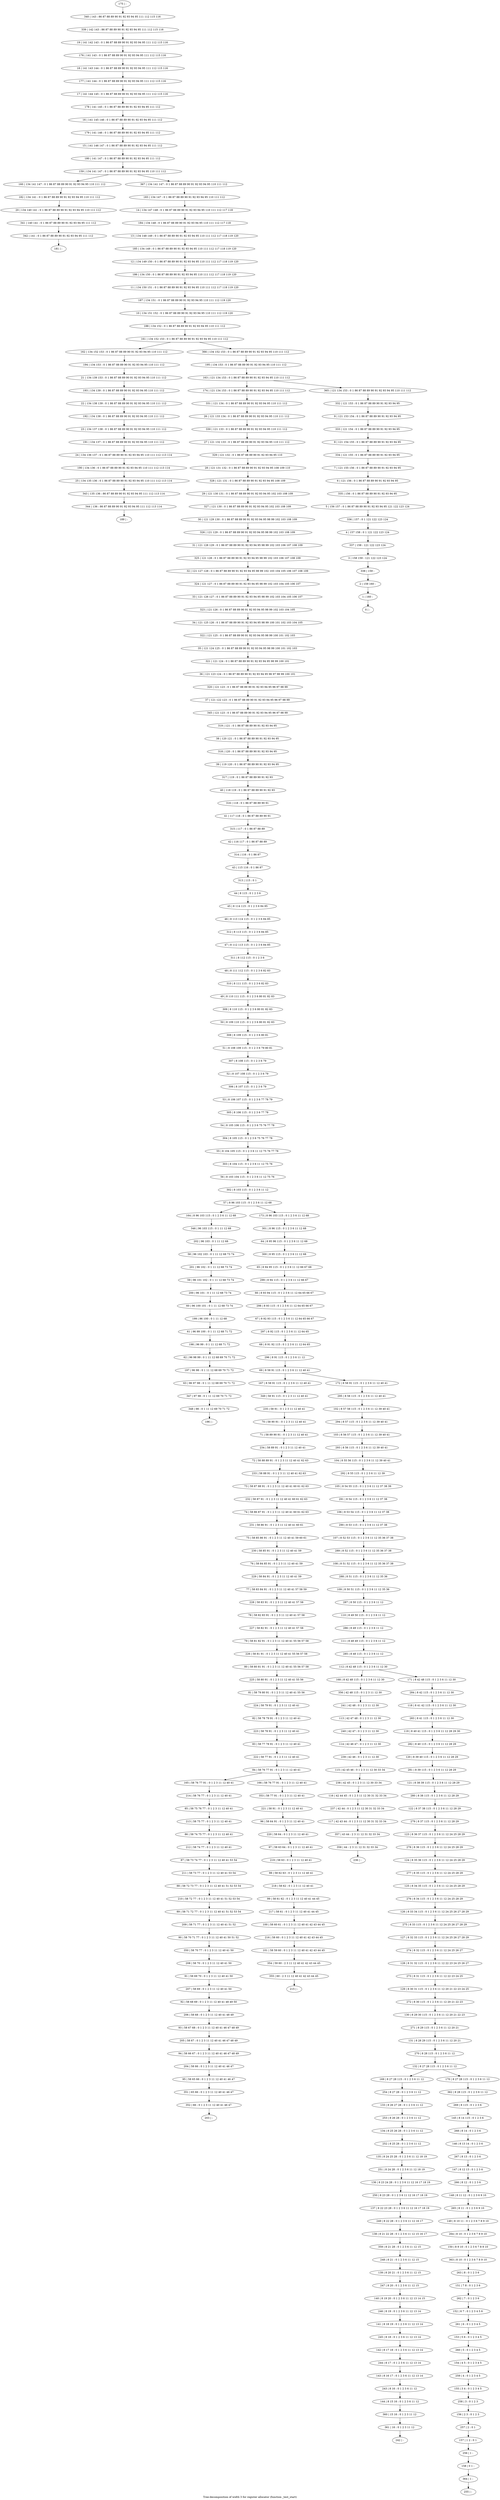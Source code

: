 digraph G {
graph [label="Tree-decomposition of width 3 for register allocator (function _test_start)"]
0[label="0 | : "];
1[label="1 | 160 : "];
2[label="2 | 159 160 : "];
3[label="3 | 158 159 : 121 122 123 124 "];
4[label="4 | 157 158 : 0 1 121 122 123 124 "];
5[label="5 | 156 157 : 0 1 86 87 88 89 90 91 92 93 94 95 121 122 123 124 "];
6[label="6 | 121 156 : 0 1 86 87 88 89 90 91 92 93 94 95 "];
7[label="7 | 121 155 156 : 0 1 86 87 88 89 90 91 92 93 94 95 "];
8[label="8 | 121 154 155 : 0 1 86 87 88 89 90 91 92 93 94 95 "];
9[label="9 | 121 153 154 : 0 1 86 87 88 89 90 91 92 93 94 95 "];
10[label="10 | 134 151 152 : 0 1 86 87 88 89 90 91 92 93 94 95 110 111 112 119 120 "];
11[label="11 | 134 150 151 : 0 1 86 87 88 89 90 91 92 93 94 95 110 111 112 117 118 119 120 "];
12[label="12 | 134 149 150 : 0 1 86 87 88 89 90 91 92 93 94 95 110 111 112 117 118 119 120 "];
13[label="13 | 134 148 149 : 0 1 86 87 88 89 90 91 92 93 94 95 110 111 112 117 118 119 120 "];
14[label="14 | 134 147 148 : 0 1 86 87 88 89 90 91 92 93 94 95 110 111 112 117 118 "];
15[label="15 | 141 146 147 : 0 1 86 87 88 89 90 91 92 93 94 95 111 112 "];
16[label="16 | 141 145 146 : 0 1 86 87 88 89 90 91 92 93 94 95 111 112 "];
17[label="17 | 141 144 145 : 0 1 86 87 88 89 90 91 92 93 94 95 111 112 115 116 "];
18[label="18 | 141 143 144 : 0 1 86 87 88 89 90 91 92 93 94 95 111 112 115 116 "];
19[label="19 | 141 142 143 : 0 1 86 87 88 89 90 91 92 93 94 95 111 112 115 116 "];
20[label="20 | 134 140 141 : 0 1 86 87 88 89 90 91 92 93 94 95 110 111 112 "];
21[label="21 | 134 139 153 : 0 1 86 87 88 89 90 91 92 93 94 95 110 111 112 "];
22[label="22 | 134 138 139 : 0 1 86 87 88 89 90 91 92 93 94 95 110 111 112 "];
23[label="23 | 134 137 138 : 0 1 86 87 88 89 90 91 92 93 94 95 110 111 112 "];
24[label="24 | 134 136 137 : 0 1 86 87 88 89 90 91 92 93 94 95 110 111 112 113 114 "];
25[label="25 | 134 135 136 : 0 1 86 87 88 89 90 91 92 93 94 95 110 111 112 113 114 "];
26[label="26 | 121 133 134 : 0 1 86 87 88 89 90 91 92 93 94 95 110 111 112 "];
27[label="27 | 121 132 133 : 0 1 86 87 88 89 90 91 92 93 94 95 110 111 112 "];
28[label="28 | 121 131 132 : 0 1 86 87 88 89 90 91 92 93 94 95 108 109 110 "];
29[label="29 | 121 130 131 : 0 1 86 87 88 89 90 91 92 93 94 95 102 103 108 109 "];
30[label="30 | 121 129 130 : 0 1 86 87 88 89 90 91 92 93 94 95 98 99 102 103 108 109 "];
31[label="31 | 121 128 129 : 0 1 86 87 88 89 90 91 92 93 94 95 98 99 102 103 106 107 108 109 "];
32[label="32 | 121 127 128 : 0 1 86 87 88 89 90 91 92 93 94 95 98 99 102 103 104 105 106 107 108 109 "];
33[label="33 | 121 126 127 : 0 1 86 87 88 89 90 91 92 93 94 95 98 99 102 103 104 105 106 107 "];
34[label="34 | 121 125 126 : 0 1 86 87 88 89 90 91 92 93 94 95 98 99 100 101 102 103 104 105 "];
35[label="35 | 121 124 125 : 0 1 86 87 88 89 90 91 92 93 94 95 98 99 100 101 102 103 "];
36[label="36 | 121 123 124 : 0 1 86 87 88 89 90 91 92 93 94 95 96 97 98 99 100 101 "];
37[label="37 | 121 122 123 : 0 1 86 87 88 89 90 91 92 93 94 95 96 97 98 99 "];
38[label="38 | 120 121 : 0 1 86 87 88 89 90 91 92 93 94 95 "];
39[label="39 | 119 120 : 0 1 86 87 88 89 90 91 92 93 94 95 "];
40[label="40 | 118 119 : 0 1 86 87 88 89 90 91 92 93 "];
41[label="41 | 117 118 : 0 1 86 87 88 89 90 91 "];
42[label="42 | 116 117 : 0 1 86 87 88 89 "];
43[label="43 | 115 116 : 0 1 86 87 "];
44[label="44 | 8 115 : 0 1 2 3 6 "];
45[label="45 | 8 114 115 : 0 1 2 3 6 84 85 "];
46[label="46 | 8 113 114 115 : 0 1 2 3 6 84 85 "];
47[label="47 | 8 112 113 115 : 0 1 2 3 6 84 85 "];
48[label="48 | 8 111 112 115 : 0 1 2 3 6 82 83 "];
49[label="49 | 8 110 111 115 : 0 1 2 3 6 80 81 82 83 "];
50[label="50 | 8 109 110 115 : 0 1 2 3 6 80 81 82 83 "];
51[label="51 | 8 108 109 115 : 0 1 2 3 6 79 80 81 "];
52[label="52 | 8 107 108 115 : 0 1 2 3 6 79 "];
53[label="53 | 8 106 107 115 : 0 1 2 3 6 77 78 79 "];
54[label="54 | 8 105 106 115 : 0 1 2 3 6 75 76 77 78 "];
55[label="55 | 8 104 105 115 : 0 1 2 3 6 11 12 75 76 77 78 "];
56[label="56 | 8 103 104 115 : 0 1 2 3 6 11 12 75 76 "];
57[label="57 | 8 96 103 115 : 0 1 2 3 6 11 12 68 "];
58[label="58 | 96 102 103 : 0 1 11 12 68 73 74 "];
59[label="59 | 96 101 102 : 0 1 11 12 68 73 74 "];
60[label="60 | 96 100 101 : 0 1 11 12 68 73 74 "];
61[label="61 | 96 99 100 : 0 1 11 12 68 71 72 "];
62[label="62 | 96 98 99 : 0 1 11 12 68 69 70 71 72 "];
63[label="63 | 96 97 98 : 0 1 11 12 68 69 70 71 72 "];
64[label="64 | 8 95 96 115 : 0 1 2 3 6 11 12 68 "];
65[label="65 | 8 94 95 115 : 0 1 2 3 6 11 12 66 67 68 "];
66[label="66 | 8 93 94 115 : 0 1 2 3 6 11 12 64 65 66 67 "];
67[label="67 | 8 92 93 115 : 0 1 2 3 6 11 12 64 65 66 67 "];
68[label="68 | 8 91 92 115 : 0 1 2 3 6 11 12 64 65 "];
69[label="69 | 8 58 91 115 : 0 1 2 3 6 11 12 40 41 "];
70[label="70 | 58 90 91 : 0 1 2 3 11 12 40 41 "];
71[label="71 | 58 89 90 91 : 0 1 2 3 11 12 40 41 "];
72[label="72 | 58 88 89 91 : 0 1 2 3 11 12 40 41 62 63 "];
73[label="73 | 58 87 88 91 : 0 1 2 3 11 12 40 41 60 61 62 63 "];
74[label="74 | 58 86 87 91 : 0 1 2 3 11 12 40 41 60 61 62 63 "];
75[label="75 | 58 85 86 91 : 0 1 2 3 11 12 40 41 59 60 61 "];
76[label="76 | 58 84 85 91 : 0 1 2 3 11 12 40 41 59 "];
77[label="77 | 58 83 84 91 : 0 1 2 3 11 12 40 41 57 58 59 "];
78[label="78 | 58 82 83 91 : 0 1 2 3 11 12 40 41 57 58 "];
79[label="79 | 58 81 82 91 : 0 1 2 3 11 12 40 41 55 56 57 58 "];
80[label="80 | 58 80 81 91 : 0 1 2 3 11 12 40 41 55 56 57 58 "];
81[label="81 | 58 79 80 91 : 0 1 2 3 11 12 40 41 55 56 "];
82[label="82 | 58 78 79 91 : 0 1 2 3 11 12 40 41 "];
83[label="83 | 58 77 78 91 : 0 1 2 3 11 12 40 41 "];
84[label="84 | 58 76 77 91 : 0 1 2 3 11 12 40 41 "];
85[label="85 | 58 75 76 77 : 0 1 2 3 11 12 40 41 "];
86[label="86 | 58 74 75 77 : 0 1 2 3 11 12 40 41 "];
87[label="87 | 58 73 74 77 : 0 1 2 3 11 12 40 41 53 54 "];
88[label="88 | 58 72 73 77 : 0 1 2 3 11 12 40 41 51 52 53 54 "];
89[label="89 | 58 71 72 77 : 0 1 2 3 11 12 40 41 51 52 53 54 "];
90[label="90 | 58 70 71 77 : 0 1 2 3 11 12 40 41 50 51 52 "];
91[label="91 | 58 69 70 : 0 1 2 3 11 12 40 41 50 "];
92[label="92 | 58 68 69 : 0 1 2 3 11 12 40 41 48 49 50 "];
93[label="93 | 58 67 68 : 0 1 2 3 11 12 40 41 46 47 48 49 "];
94[label="94 | 58 66 67 : 0 1 2 3 11 12 40 41 46 47 48 49 "];
95[label="95 | 58 65 66 : 0 1 2 3 11 12 40 41 46 47 "];
96[label="96 | 58 64 91 : 0 1 2 3 11 12 40 41 "];
97[label="97 | 58 63 64 : 0 1 2 3 11 12 40 41 "];
98[label="98 | 58 62 63 : 0 1 2 3 11 12 40 41 "];
99[label="99 | 58 61 62 : 0 1 2 3 11 12 40 41 44 45 "];
100[label="100 | 58 60 61 : 0 1 2 3 11 12 40 41 42 43 44 45 "];
101[label="101 | 58 59 60 : 0 1 2 3 11 12 40 41 42 43 44 45 "];
102[label="102 | 8 57 58 115 : 0 1 2 3 6 11 12 39 40 41 "];
103[label="103 | 8 56 57 115 : 0 1 2 3 6 11 12 39 40 41 "];
104[label="104 | 8 55 56 115 : 0 1 2 3 6 11 12 39 40 41 "];
105[label="105 | 8 54 55 115 : 0 1 2 3 6 11 12 37 38 39 "];
106[label="106 | 8 53 54 115 : 0 1 2 3 6 11 12 37 38 "];
107[label="107 | 8 52 53 115 : 0 1 2 3 6 11 12 35 36 37 38 "];
108[label="108 | 8 51 52 115 : 0 1 2 3 6 11 12 35 36 37 38 "];
109[label="109 | 8 50 51 115 : 0 1 2 3 6 11 12 35 36 "];
110[label="110 | 8 49 50 115 : 0 1 2 3 6 11 12 "];
111[label="111 | 8 48 49 115 : 0 1 2 3 6 11 12 "];
112[label="112 | 8 42 48 115 : 0 1 2 3 6 11 12 30 "];
113[label="113 | 42 47 48 : 0 1 2 3 11 12 30 "];
114[label="114 | 42 46 47 : 0 1 2 3 11 12 30 "];
115[label="115 | 42 45 46 : 0 1 2 3 11 12 30 33 34 "];
116[label="116 | 42 44 45 : 0 1 2 3 11 12 30 31 32 33 34 "];
117[label="117 | 42 43 44 : 0 1 2 3 11 12 30 31 32 33 34 "];
118[label="118 | 8 41 42 115 : 0 1 2 3 6 11 12 30 "];
119[label="119 | 8 40 41 115 : 0 1 2 3 6 11 12 28 29 30 "];
120[label="120 | 8 39 40 115 : 0 1 2 3 6 11 12 28 29 "];
121[label="121 | 8 38 39 115 : 0 1 2 3 6 11 12 28 29 "];
122[label="122 | 8 37 38 115 : 0 1 2 3 6 11 12 28 29 "];
123[label="123 | 8 36 37 115 : 0 1 2 3 6 11 12 24 25 28 29 "];
124[label="124 | 8 35 36 115 : 0 1 2 3 6 11 12 24 25 28 29 "];
125[label="125 | 8 34 35 115 : 0 1 2 3 6 11 12 24 25 28 29 "];
126[label="126 | 8 33 34 115 : 0 1 2 3 6 11 12 24 25 26 27 28 29 "];
127[label="127 | 8 32 33 115 : 0 1 2 3 6 11 12 24 25 26 27 28 29 "];
128[label="128 | 8 31 32 115 : 0 1 2 3 6 11 12 22 23 24 25 26 27 "];
129[label="129 | 8 30 31 115 : 0 1 2 3 6 11 12 20 21 22 23 24 25 "];
130[label="130 | 8 29 30 115 : 0 1 2 3 6 11 12 20 21 22 23 "];
131[label="131 | 8 28 29 115 : 0 1 2 3 6 11 12 20 21 "];
132[label="132 | 8 27 28 115 : 0 1 2 3 6 11 12 "];
133[label="133 | 8 26 27 28 : 0 1 2 3 6 11 12 "];
134[label="134 | 8 25 26 28 : 0 1 2 3 6 11 12 "];
135[label="135 | 8 24 25 28 : 0 1 2 3 6 11 12 18 19 "];
136[label="136 | 8 23 24 28 : 0 1 2 3 6 11 12 16 17 18 19 "];
137[label="137 | 8 22 23 28 : 0 1 2 3 6 11 12 16 17 18 19 "];
138[label="138 | 8 21 22 28 : 0 1 2 3 6 11 12 15 16 17 "];
139[label="139 | 8 20 21 : 0 1 2 3 6 11 12 15 "];
140[label="140 | 8 19 20 : 0 1 2 3 6 11 12 13 14 15 "];
141[label="141 | 8 18 19 : 0 1 2 3 6 11 12 13 14 "];
142[label="142 | 8 17 18 : 0 1 2 3 6 11 12 13 14 "];
143[label="143 | 8 16 17 : 0 1 2 3 6 11 12 13 14 "];
144[label="144 | 8 15 16 : 0 1 2 3 6 11 12 "];
145[label="145 | 8 14 115 : 0 1 2 3 6 "];
146[label="146 | 8 13 14 : 0 1 2 3 6 "];
147[label="147 | 8 12 13 : 0 1 2 3 6 "];
148[label="148 | 8 11 12 : 0 1 2 3 6 9 10 "];
149[label="149 | 8 10 11 : 0 1 2 3 6 7 8 9 10 "];
150[label="150 | 8 9 10 : 0 1 2 3 6 7 8 9 10 "];
151[label="151 | 7 8 : 0 1 2 3 6 "];
152[label="152 | 6 7 : 0 1 2 3 4 5 6 "];
153[label="153 | 5 6 : 0 1 2 3 4 5 "];
154[label="154 | 4 5 : 0 1 2 3 4 5 "];
155[label="155 | 3 4 : 0 1 2 3 4 5 "];
156[label="156 | 2 3 : 0 1 2 3 "];
157[label="157 | 1 2 : 0 1 "];
158[label="158 | 0 1 : "];
159[label="159 | 134 141 147 : 0 1 86 87 88 89 90 91 92 93 94 95 110 111 112 "];
160[label="160 | 134 141 147 : 0 1 86 87 88 89 90 91 92 93 94 95 110 111 112 "];
161[label="161 | 134 152 153 : 0 1 86 87 88 89 90 91 92 93 94 95 110 111 112 "];
162[label="162 | 134 152 153 : 0 1 86 87 88 89 90 91 92 93 94 95 110 111 112 "];
163[label="163 | 121 134 153 : 0 1 86 87 88 89 90 91 92 93 94 95 110 111 112 "];
164[label="164 | 8 96 103 115 : 0 1 2 3 6 11 12 68 "];
165[label="165 | 58 76 77 91 : 0 1 2 3 11 12 40 41 "];
166[label="166 | 58 76 77 91 : 0 1 2 3 11 12 40 41 "];
167[label="167 | 8 58 91 115 : 0 1 2 3 6 11 12 40 41 "];
168[label="168 | 8 42 48 115 : 0 1 2 3 6 11 12 30 "];
169[label="169 | 8 27 28 115 : 0 1 2 3 6 11 12 "];
170[label="170 | 8 27 28 115 : 0 1 2 3 6 11 12 "];
171[label="171 | 8 42 48 115 : 0 1 2 3 6 11 12 30 "];
172[label="172 | 8 58 91 115 : 0 1 2 3 6 11 12 40 41 "];
173[label="173 | 8 96 103 115 : 0 1 2 3 6 11 12 68 "];
174[label="174 | 121 134 153 : 0 1 86 87 88 89 90 91 92 93 94 95 110 111 112 "];
175[label="175 | : "];
176[label="176 | 141 143 : 0 1 86 87 88 89 90 91 92 93 94 95 111 112 115 116 "];
177[label="177 | 141 144 : 0 1 86 87 88 89 90 91 92 93 94 95 111 112 115 116 "];
178[label="178 | 141 145 : 0 1 86 87 88 89 90 91 92 93 94 95 111 112 "];
179[label="179 | 141 146 : 0 1 86 87 88 89 90 91 92 93 94 95 111 112 "];
180[label="180 | 141 147 : 0 1 86 87 88 89 90 91 92 93 94 95 111 112 "];
181[label="181 | : "];
182[label="182 | 134 141 : 0 1 86 87 88 89 90 91 92 93 94 95 110 111 112 "];
183[label="183 | 134 147 : 0 1 86 87 88 89 90 91 92 93 94 95 110 111 112 "];
184[label="184 | 134 148 : 0 1 86 87 88 89 90 91 92 93 94 95 110 111 112 117 118 "];
185[label="185 | 134 149 : 0 1 86 87 88 89 90 91 92 93 94 95 110 111 112 117 118 119 120 "];
186[label="186 | 134 150 : 0 1 86 87 88 89 90 91 92 93 94 95 110 111 112 117 118 119 120 "];
187[label="187 | 134 151 : 0 1 86 87 88 89 90 91 92 93 94 95 110 111 112 119 120 "];
188[label="188 | 134 152 : 0 1 86 87 88 89 90 91 92 93 94 95 110 111 112 "];
189[label="189 | : "];
190[label="190 | 134 136 : 0 1 86 87 88 89 90 91 92 93 94 95 110 111 112 113 114 "];
191[label="191 | 134 137 : 0 1 86 87 88 89 90 91 92 93 94 95 110 111 112 "];
192[label="192 | 134 138 : 0 1 86 87 88 89 90 91 92 93 94 95 110 111 112 "];
193[label="193 | 134 139 : 0 1 86 87 88 89 90 91 92 93 94 95 110 111 112 "];
194[label="194 | 134 153 : 0 1 86 87 88 89 90 91 92 93 94 95 110 111 112 "];
195[label="195 | 134 153 : 0 1 86 87 88 89 90 91 92 93 94 95 110 111 112 "];
196[label="196 | : "];
197[label="197 | 96 98 : 0 1 11 12 68 69 70 71 72 "];
198[label="198 | 96 99 : 0 1 11 12 68 71 72 "];
199[label="199 | 96 100 : 0 1 11 12 68 "];
200[label="200 | 96 101 : 0 1 11 12 68 73 74 "];
201[label="201 | 96 102 : 0 1 11 12 68 73 74 "];
202[label="202 | 96 103 : 0 1 11 12 68 "];
203[label="203 | : "];
204[label="204 | 58 66 : 0 1 2 3 11 12 40 41 46 47 "];
205[label="205 | 58 67 : 0 1 2 3 11 12 40 41 46 47 48 49 "];
206[label="206 | 58 68 : 0 1 2 3 11 12 40 41 48 49 "];
207[label="207 | 58 69 : 0 1 2 3 11 12 40 41 50 "];
208[label="208 | 58 70 : 0 1 2 3 11 12 40 41 50 "];
209[label="209 | 58 71 77 : 0 1 2 3 11 12 40 41 51 52 "];
210[label="210 | 58 72 77 : 0 1 2 3 11 12 40 41 51 52 53 54 "];
211[label="211 | 58 73 77 : 0 1 2 3 11 12 40 41 53 54 "];
212[label="212 | 58 74 77 : 0 1 2 3 11 12 40 41 "];
213[label="213 | 58 75 77 : 0 1 2 3 11 12 40 41 "];
214[label="214 | 58 76 77 : 0 1 2 3 11 12 40 41 "];
215[label="215 | : "];
216[label="216 | 58 60 : 0 1 2 3 11 12 40 41 42 43 44 45 "];
217[label="217 | 58 61 : 0 1 2 3 11 12 40 41 44 45 "];
218[label="218 | 58 62 : 0 1 2 3 11 12 40 41 "];
219[label="219 | 58 63 : 0 1 2 3 11 12 40 41 "];
220[label="220 | 58 64 : 0 1 2 3 11 12 40 41 "];
221[label="221 | 58 91 : 0 1 2 3 11 12 40 41 "];
222[label="222 | 58 77 91 : 0 1 2 3 11 12 40 41 "];
223[label="223 | 58 78 91 : 0 1 2 3 11 12 40 41 "];
224[label="224 | 58 79 91 : 0 1 2 3 11 12 40 41 "];
225[label="225 | 58 80 91 : 0 1 2 3 11 12 40 41 55 56 "];
226[label="226 | 58 81 91 : 0 1 2 3 11 12 40 41 55 56 57 58 "];
227[label="227 | 58 82 91 : 0 1 2 3 11 12 40 41 57 58 "];
228[label="228 | 58 83 91 : 0 1 2 3 11 12 40 41 57 58 "];
229[label="229 | 58 84 91 : 0 1 2 3 11 12 40 41 59 "];
230[label="230 | 58 85 91 : 0 1 2 3 11 12 40 41 59 "];
231[label="231 | 58 86 91 : 0 1 2 3 11 12 40 41 60 61 "];
232[label="232 | 58 87 91 : 0 1 2 3 11 12 40 41 60 61 62 63 "];
233[label="233 | 58 88 91 : 0 1 2 3 11 12 40 41 62 63 "];
234[label="234 | 58 89 91 : 0 1 2 3 11 12 40 41 "];
235[label="235 | 58 91 : 0 1 2 3 11 12 40 41 "];
236[label="236 | : "];
237[label="237 | 42 44 : 0 1 2 3 11 12 30 31 32 33 34 "];
238[label="238 | 42 45 : 0 1 2 3 11 12 30 33 34 "];
239[label="239 | 42 46 : 0 1 2 3 11 12 30 "];
240[label="240 | 42 47 : 0 1 2 3 11 12 30 "];
241[label="241 | 42 48 : 0 1 2 3 11 12 30 "];
242[label="242 | : "];
243[label="243 | 8 16 : 0 1 2 3 6 11 12 "];
244[label="244 | 8 17 : 0 1 2 3 6 11 12 13 14 "];
245[label="245 | 8 18 : 0 1 2 3 6 11 12 13 14 "];
246[label="246 | 8 19 : 0 1 2 3 6 11 12 13 14 "];
247[label="247 | 8 20 : 0 1 2 3 6 11 12 15 "];
248[label="248 | 8 21 : 0 1 2 3 6 11 12 15 "];
249[label="249 | 8 22 28 : 0 1 2 3 6 11 12 16 17 "];
250[label="250 | 8 23 28 : 0 1 2 3 6 11 12 16 17 18 19 "];
251[label="251 | 8 24 28 : 0 1 2 3 6 11 12 18 19 "];
252[label="252 | 8 25 28 : 0 1 2 3 6 11 12 "];
253[label="253 | 8 26 28 : 0 1 2 3 6 11 12 "];
254[label="254 | 8 27 28 : 0 1 2 3 6 11 12 "];
255[label="255 | : "];
256[label="256 | 1 : "];
257[label="257 | 2 : 0 1 "];
258[label="258 | 3 : 0 1 2 3 "];
259[label="259 | 4 : 0 1 2 3 4 5 "];
260[label="260 | 5 : 0 1 2 3 4 5 "];
261[label="261 | 6 : 0 1 2 3 4 5 "];
262[label="262 | 7 : 0 1 2 3 6 "];
263[label="263 | 8 : 0 1 2 3 6 "];
264[label="264 | 8 10 : 0 1 2 3 6 7 8 9 10 "];
265[label="265 | 8 11 : 0 1 2 3 6 9 10 "];
266[label="266 | 8 12 : 0 1 2 3 6 "];
267[label="267 | 8 13 : 0 1 2 3 6 "];
268[label="268 | 8 14 : 0 1 2 3 6 "];
269[label="269 | 8 115 : 0 1 2 3 6 "];
270[label="270 | 8 28 115 : 0 1 2 3 6 11 12 "];
271[label="271 | 8 29 115 : 0 1 2 3 6 11 12 20 21 "];
272[label="272 | 8 30 115 : 0 1 2 3 6 11 12 20 21 22 23 "];
273[label="273 | 8 31 115 : 0 1 2 3 6 11 12 22 23 24 25 "];
274[label="274 | 8 32 115 : 0 1 2 3 6 11 12 24 25 26 27 "];
275[label="275 | 8 33 115 : 0 1 2 3 6 11 12 24 25 26 27 28 29 "];
276[label="276 | 8 34 115 : 0 1 2 3 6 11 12 24 25 28 29 "];
277[label="277 | 8 35 115 : 0 1 2 3 6 11 12 24 25 28 29 "];
278[label="278 | 8 36 115 : 0 1 2 3 6 11 12 24 25 28 29 "];
279[label="279 | 8 37 115 : 0 1 2 3 6 11 12 28 29 "];
280[label="280 | 8 38 115 : 0 1 2 3 6 11 12 28 29 "];
281[label="281 | 8 39 115 : 0 1 2 3 6 11 12 28 29 "];
282[label="282 | 8 40 115 : 0 1 2 3 6 11 12 28 29 "];
283[label="283 | 8 41 115 : 0 1 2 3 6 11 12 30 "];
284[label="284 | 8 42 115 : 0 1 2 3 6 11 12 30 "];
285[label="285 | 8 48 115 : 0 1 2 3 6 11 12 "];
286[label="286 | 8 49 115 : 0 1 2 3 6 11 12 "];
287[label="287 | 8 50 115 : 0 1 2 3 6 11 12 "];
288[label="288 | 8 51 115 : 0 1 2 3 6 11 12 35 36 "];
289[label="289 | 8 52 115 : 0 1 2 3 6 11 12 35 36 37 38 "];
290[label="290 | 8 53 115 : 0 1 2 3 6 11 12 37 38 "];
291[label="291 | 8 54 115 : 0 1 2 3 6 11 12 37 38 "];
292[label="292 | 8 55 115 : 0 1 2 3 6 11 12 39 "];
293[label="293 | 8 56 115 : 0 1 2 3 6 11 12 39 40 41 "];
294[label="294 | 8 57 115 : 0 1 2 3 6 11 12 39 40 41 "];
295[label="295 | 8 58 115 : 0 1 2 3 6 11 12 40 41 "];
296[label="296 | 8 91 115 : 0 1 2 3 6 11 12 "];
297[label="297 | 8 92 115 : 0 1 2 3 6 11 12 64 65 "];
298[label="298 | 8 93 115 : 0 1 2 3 6 11 12 64 65 66 67 "];
299[label="299 | 8 94 115 : 0 1 2 3 6 11 12 66 67 "];
300[label="300 | 8 95 115 : 0 1 2 3 6 11 12 68 "];
301[label="301 | 8 96 115 : 0 1 2 3 6 11 12 68 "];
302[label="302 | 8 103 115 : 0 1 2 3 6 11 12 "];
303[label="303 | 8 104 115 : 0 1 2 3 6 11 12 75 76 "];
304[label="304 | 8 105 115 : 0 1 2 3 6 75 76 77 78 "];
305[label="305 | 8 106 115 : 0 1 2 3 6 77 78 "];
306[label="306 | 8 107 115 : 0 1 2 3 6 79 "];
307[label="307 | 8 108 115 : 0 1 2 3 6 79 "];
308[label="308 | 8 109 115 : 0 1 2 3 6 80 81 "];
309[label="309 | 8 110 115 : 0 1 2 3 6 80 81 82 83 "];
310[label="310 | 8 111 115 : 0 1 2 3 6 82 83 "];
311[label="311 | 8 112 115 : 0 1 2 3 6 "];
312[label="312 | 8 113 115 : 0 1 2 3 6 84 85 "];
313[label="313 | 115 : 0 1 "];
314[label="314 | 116 : 0 1 86 87 "];
315[label="315 | 117 : 0 1 86 87 88 89 "];
316[label="316 | 118 : 0 1 86 87 88 89 90 91 "];
317[label="317 | 119 : 0 1 86 87 88 89 90 91 92 93 "];
318[label="318 | 120 : 0 1 86 87 88 89 90 91 92 93 94 95 "];
319[label="319 | 121 : 0 1 86 87 88 89 90 91 92 93 94 95 "];
320[label="320 | 121 123 : 0 1 86 87 88 89 90 91 92 93 94 95 96 97 98 99 "];
321[label="321 | 121 124 : 0 1 86 87 88 89 90 91 92 93 94 95 98 99 100 101 "];
322[label="322 | 121 125 : 0 1 86 87 88 89 90 91 92 93 94 95 98 99 100 101 102 103 "];
323[label="323 | 121 126 : 0 1 86 87 88 89 90 91 92 93 94 95 98 99 102 103 104 105 "];
324[label="324 | 121 127 : 0 1 86 87 88 89 90 91 92 93 94 95 98 99 102 103 104 105 106 107 "];
325[label="325 | 121 128 : 0 1 86 87 88 89 90 91 92 93 94 95 98 99 102 103 106 107 108 109 "];
326[label="326 | 121 129 : 0 1 86 87 88 89 90 91 92 93 94 95 98 99 102 103 108 109 "];
327[label="327 | 121 130 : 0 1 86 87 88 89 90 91 92 93 94 95 102 103 108 109 "];
328[label="328 | 121 131 : 0 1 86 87 88 89 90 91 92 93 94 95 108 109 "];
329[label="329 | 121 132 : 0 1 86 87 88 89 90 91 92 93 94 95 110 "];
330[label="330 | 121 133 : 0 1 86 87 88 89 90 91 92 93 94 95 110 111 112 "];
331[label="331 | 121 134 : 0 1 86 87 88 89 90 91 92 93 94 95 110 111 112 "];
332[label="332 | 121 153 : 0 1 86 87 88 89 90 91 92 93 94 95 "];
333[label="333 | 121 154 : 0 1 86 87 88 89 90 91 92 93 94 95 "];
334[label="334 | 121 155 : 0 1 86 87 88 89 90 91 92 93 94 95 "];
335[label="335 | 156 : 0 1 86 87 88 89 90 91 92 93 94 95 "];
336[label="336 | 157 : 0 1 121 122 123 124 "];
337[label="337 | 158 : 121 122 123 124 "];
338[label="338 | 159 : "];
339[label="339 | 142 143 : 86 87 88 89 90 91 92 93 94 95 111 112 115 116 "];
340[label="340 | 143 : 86 87 88 89 90 91 92 93 94 95 111 112 115 116 "];
341[label="341 | 140 141 : 0 1 86 87 88 89 90 91 92 93 94 95 111 112 "];
342[label="342 | 141 : 0 1 86 87 88 89 90 91 92 93 94 95 111 112 "];
343[label="343 | 135 136 : 86 87 88 89 90 91 92 93 94 95 111 112 113 114 "];
344[label="344 | 136 : 86 87 88 89 90 91 92 93 94 95 111 112 113 114 "];
345[label="345 | 121 123 : 0 1 86 87 88 89 90 91 92 93 94 95 96 97 98 99 "];
346[label="346 | 96 103 115 : 0 1 11 12 68 "];
347[label="347 | 97 98 : 0 1 11 12 69 70 71 72 "];
348[label="348 | 98 : 0 1 11 12 69 70 71 72 "];
349[label="349 | 58 91 115 : 0 1 2 3 11 12 40 41 "];
350[label="350 | 58 70 77 : 0 1 2 3 11 12 40 41 50 "];
351[label="351 | 65 66 : 0 1 2 3 11 12 40 41 46 47 "];
352[label="352 | 66 : 0 1 2 3 11 12 40 41 46 47 "];
353[label="353 | 58 77 91 : 0 1 2 3 11 12 40 41 "];
354[label="354 | 59 60 : 2 3 11 12 40 41 42 43 44 45 "];
355[label="355 | 60 : 2 3 11 12 40 41 42 43 44 45 "];
356[label="356 | 42 48 115 : 0 1 2 3 11 12 30 "];
357[label="357 | 43 44 : 2 3 11 12 31 32 33 34 "];
358[label="358 | 44 : 2 3 11 12 31 32 33 34 "];
359[label="359 | 8 21 28 : 0 1 2 3 6 11 12 15 "];
360[label="360 | 15 16 : 0 1 2 3 11 12 "];
361[label="361 | 16 : 0 1 2 3 11 12 "];
362[label="362 | 8 28 115 : 0 1 2 3 6 11 12 "];
363[label="363 | 8 10 : 0 1 2 3 6 7 8 9 10 "];
364[label="364 | 1 : "];
365[label="365 | 121 134 153 : 0 1 86 87 88 89 90 91 92 93 94 95 110 111 112 "];
366[label="366 | 134 152 153 : 0 1 86 87 88 89 90 91 92 93 94 95 110 111 112 "];
367[label="367 | 134 141 147 : 0 1 86 87 88 89 90 91 92 93 94 95 110 111 112 "];
44->45 ;
45->46 ;
70->71 ;
57->164 ;
84->165 ;
84->166 ;
69->167 ;
112->168 ;
132->169 ;
132->170 ;
112->171 ;
69->172 ;
57->173 ;
182->20 ;
160->182 ;
190->25 ;
24->190 ;
191->24 ;
23->191 ;
192->23 ;
22->192 ;
193->22 ;
21->193 ;
194->21 ;
162->194 ;
197->63 ;
62->197 ;
198->62 ;
61->198 ;
199->61 ;
60->199 ;
200->60 ;
59->200 ;
201->59 ;
58->201 ;
202->58 ;
204->95 ;
94->204 ;
205->94 ;
93->205 ;
206->93 ;
92->206 ;
207->92 ;
91->207 ;
208->91 ;
209->90 ;
89->209 ;
210->89 ;
88->210 ;
211->88 ;
87->211 ;
212->87 ;
86->212 ;
213->86 ;
85->213 ;
214->85 ;
165->214 ;
216->101 ;
100->216 ;
217->100 ;
99->217 ;
218->99 ;
98->218 ;
219->98 ;
97->219 ;
220->97 ;
96->220 ;
221->96 ;
222->84 ;
83->222 ;
223->83 ;
82->223 ;
224->82 ;
81->224 ;
225->81 ;
80->225 ;
226->80 ;
79->226 ;
227->79 ;
78->227 ;
228->78 ;
77->228 ;
229->77 ;
76->229 ;
230->76 ;
75->230 ;
231->75 ;
74->231 ;
232->74 ;
73->232 ;
233->73 ;
72->233 ;
234->72 ;
71->234 ;
235->70 ;
237->117 ;
116->237 ;
238->116 ;
115->238 ;
239->115 ;
114->239 ;
240->114 ;
113->240 ;
241->113 ;
243->144 ;
143->243 ;
244->143 ;
142->244 ;
245->142 ;
141->245 ;
246->141 ;
140->246 ;
247->140 ;
139->247 ;
248->139 ;
249->138 ;
137->249 ;
250->137 ;
136->250 ;
251->136 ;
135->251 ;
252->135 ;
134->252 ;
253->134 ;
133->253 ;
254->133 ;
169->254 ;
256->158 ;
157->256 ;
257->157 ;
156->257 ;
258->156 ;
155->258 ;
259->155 ;
154->259 ;
260->154 ;
153->260 ;
261->153 ;
152->261 ;
262->152 ;
151->262 ;
263->151 ;
264->150 ;
149->264 ;
265->149 ;
148->265 ;
266->148 ;
147->266 ;
267->147 ;
146->267 ;
268->146 ;
145->268 ;
269->145 ;
270->132 ;
131->270 ;
271->131 ;
130->271 ;
272->130 ;
129->272 ;
273->129 ;
128->273 ;
274->128 ;
127->274 ;
275->127 ;
126->275 ;
276->126 ;
125->276 ;
277->125 ;
124->277 ;
278->124 ;
123->278 ;
279->123 ;
122->279 ;
280->122 ;
121->280 ;
281->121 ;
120->281 ;
282->120 ;
119->282 ;
283->119 ;
118->283 ;
284->118 ;
171->284 ;
285->112 ;
111->285 ;
286->111 ;
110->286 ;
287->110 ;
109->287 ;
288->109 ;
108->288 ;
289->108 ;
107->289 ;
290->107 ;
106->290 ;
291->106 ;
105->291 ;
292->105 ;
104->292 ;
293->104 ;
103->293 ;
294->103 ;
102->294 ;
295->102 ;
172->295 ;
296->69 ;
68->296 ;
297->68 ;
67->297 ;
298->67 ;
66->298 ;
299->66 ;
65->299 ;
300->65 ;
64->300 ;
301->64 ;
173->301 ;
302->57 ;
56->302 ;
303->56 ;
55->303 ;
304->55 ;
54->304 ;
305->54 ;
53->305 ;
306->53 ;
52->306 ;
307->52 ;
51->307 ;
308->51 ;
50->308 ;
309->50 ;
49->309 ;
310->49 ;
48->310 ;
311->48 ;
47->311 ;
312->47 ;
46->312 ;
313->44 ;
43->313 ;
314->43 ;
42->314 ;
315->42 ;
41->315 ;
316->41 ;
40->316 ;
317->40 ;
39->317 ;
318->39 ;
38->318 ;
319->38 ;
320->37 ;
36->320 ;
321->36 ;
35->321 ;
322->35 ;
34->322 ;
323->34 ;
33->323 ;
324->33 ;
32->324 ;
325->32 ;
31->325 ;
326->31 ;
30->326 ;
327->30 ;
29->327 ;
328->29 ;
28->328 ;
329->28 ;
27->329 ;
330->27 ;
26->330 ;
331->26 ;
174->331 ;
20->341 ;
342->181 ;
341->342 ;
25->343 ;
344->189 ;
343->344 ;
345->319 ;
37->345 ;
346->202 ;
164->346 ;
63->347 ;
348->196 ;
347->348 ;
349->235 ;
167->349 ;
350->208 ;
90->350 ;
95->351 ;
352->203 ;
351->352 ;
353->221 ;
166->353 ;
101->354 ;
355->215 ;
354->355 ;
356->241 ;
168->356 ;
117->357 ;
358->236 ;
357->358 ;
359->248 ;
138->359 ;
144->360 ;
361->242 ;
360->361 ;
362->269 ;
170->362 ;
363->263 ;
150->363 ;
364->255 ;
158->364 ;
175->340 ;
340->339 ;
339->19 ;
19->176 ;
176->18 ;
18->177 ;
177->17 ;
17->178 ;
178->16 ;
16->179 ;
179->15 ;
15->180 ;
180->159 ;
183->14 ;
14->184 ;
184->13 ;
13->185 ;
185->12 ;
12->186 ;
186->11 ;
11->187 ;
187->10 ;
10->188 ;
188->161 ;
195->163 ;
332->9 ;
9->333 ;
333->8 ;
8->334 ;
334->7 ;
7->6 ;
6->335 ;
335->5 ;
5->336 ;
336->4 ;
4->337 ;
337->3 ;
3->338 ;
338->2 ;
2->1 ;
1->0 ;
365->332 ;
366->195 ;
367->183 ;
163->174 ;
163->365 ;
161->162 ;
161->366 ;
159->160 ;
159->367 ;
}
